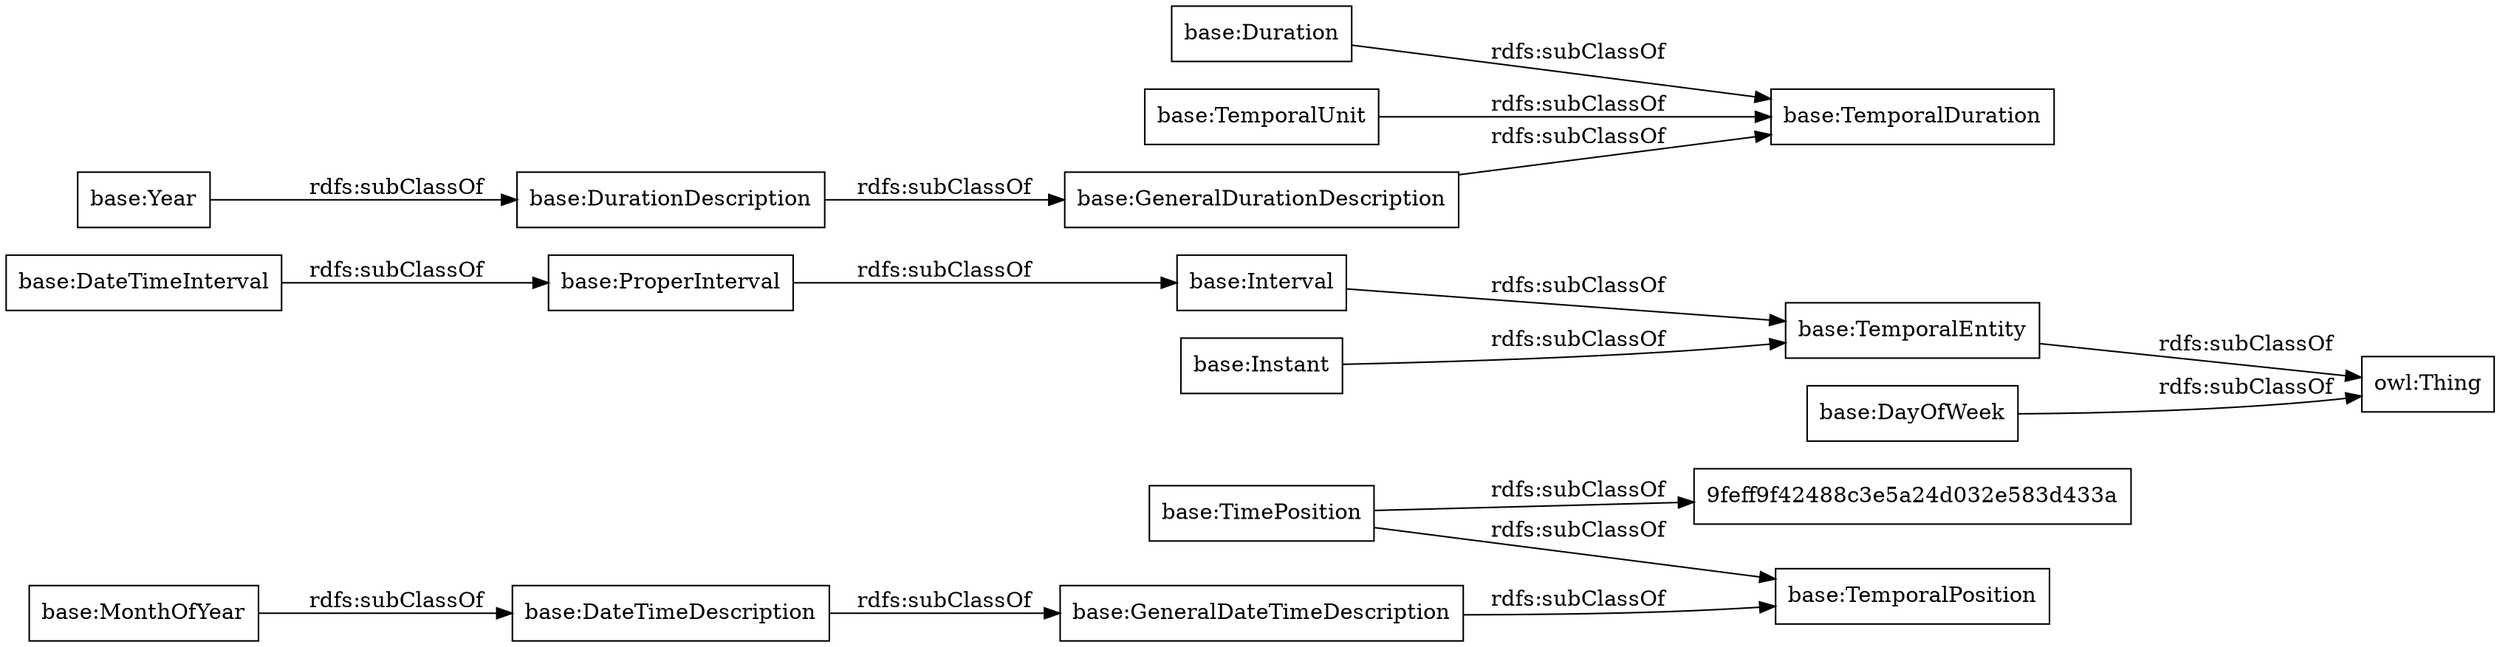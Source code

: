 digraph ar2dtool_diagram { 
rankdir=LR;
size="1000"
node [shape = rectangle, color="black"]; "base:GeneralDateTimeDescription" "base:DateTimeInterval" "base:DurationDescription" "base:TemporalDuration" "base:Duration" "base:GeneralDurationDescription" "base:ProperInterval" "base:TimePosition" "base:TemporalPosition" "base:Interval" "base:TemporalEntity" "base:Year" "base:MonthOfYear" "9feff9f42488c3e5a24d032e583d433a" "base:DateTimeDescription" "base:TemporalUnit" "base:Instant" "base:DayOfWeek" ; /*classes style*/
	"base:ProperInterval" -> "base:Interval" [ label = "rdfs:subClassOf" ];
	"base:DayOfWeek" -> "owl:Thing" [ label = "rdfs:subClassOf" ];
	"base:DurationDescription" -> "base:GeneralDurationDescription" [ label = "rdfs:subClassOf" ];
	"base:Year" -> "base:DurationDescription" [ label = "rdfs:subClassOf" ];
	"base:GeneralDurationDescription" -> "base:TemporalDuration" [ label = "rdfs:subClassOf" ];
	"base:TimePosition" -> "9feff9f42488c3e5a24d032e583d433a" [ label = "rdfs:subClassOf" ];
	"base:TimePosition" -> "base:TemporalPosition" [ label = "rdfs:subClassOf" ];
	"base:TemporalUnit" -> "base:TemporalDuration" [ label = "rdfs:subClassOf" ];
	"base:TemporalEntity" -> "owl:Thing" [ label = "rdfs:subClassOf" ];
	"base:Instant" -> "base:TemporalEntity" [ label = "rdfs:subClassOf" ];
	"base:Duration" -> "base:TemporalDuration" [ label = "rdfs:subClassOf" ];
	"base:DateTimeDescription" -> "base:GeneralDateTimeDescription" [ label = "rdfs:subClassOf" ];
	"base:MonthOfYear" -> "base:DateTimeDescription" [ label = "rdfs:subClassOf" ];
	"base:DateTimeInterval" -> "base:ProperInterval" [ label = "rdfs:subClassOf" ];
	"base:GeneralDateTimeDescription" -> "base:TemporalPosition" [ label = "rdfs:subClassOf" ];
	"base:Interval" -> "base:TemporalEntity" [ label = "rdfs:subClassOf" ];

}
